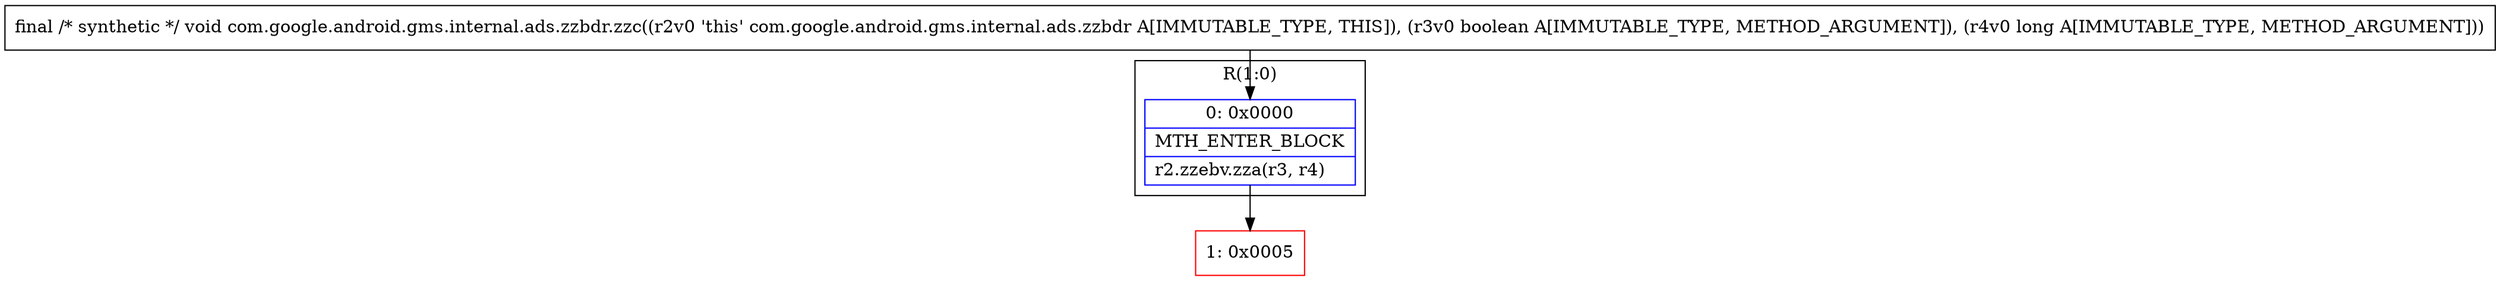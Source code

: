 digraph "CFG forcom.google.android.gms.internal.ads.zzbdr.zzc(ZJ)V" {
subgraph cluster_Region_67848167 {
label = "R(1:0)";
node [shape=record,color=blue];
Node_0 [shape=record,label="{0\:\ 0x0000|MTH_ENTER_BLOCK\l|r2.zzebv.zza(r3, r4)\l}"];
}
Node_1 [shape=record,color=red,label="{1\:\ 0x0005}"];
MethodNode[shape=record,label="{final \/* synthetic *\/ void com.google.android.gms.internal.ads.zzbdr.zzc((r2v0 'this' com.google.android.gms.internal.ads.zzbdr A[IMMUTABLE_TYPE, THIS]), (r3v0 boolean A[IMMUTABLE_TYPE, METHOD_ARGUMENT]), (r4v0 long A[IMMUTABLE_TYPE, METHOD_ARGUMENT])) }"];
MethodNode -> Node_0;
Node_0 -> Node_1;
}

